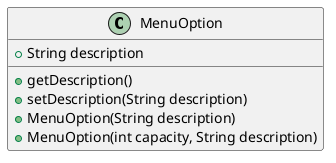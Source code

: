 @startuml
class MenuOption{
    + String description

    + getDescription()
    + setDescription(String description)
    + MenuOption(String description)
    + MenuOption(int capacity, String description)
}

@enduml